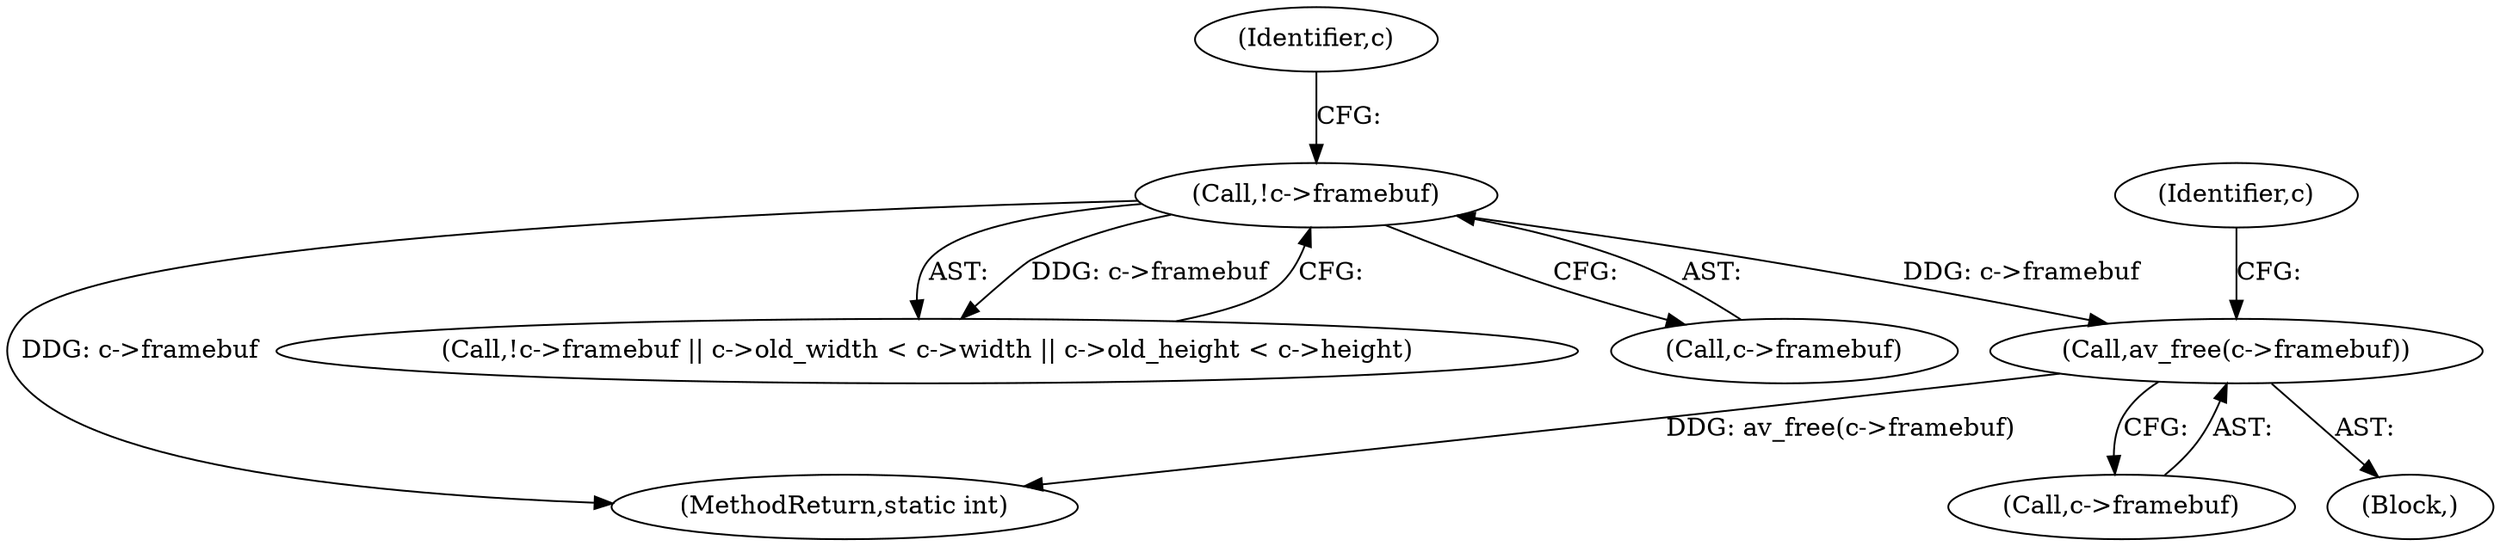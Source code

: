 digraph "0_FFmpeg_e07ac727c1cc9eed39e7f9117c97006f719864bd@API" {
"1000146" [label="(Call,av_free(c->framebuf))"];
"1000106" [label="(Call,!c->framebuf)"];
"1000125" [label="(Block,)"];
"1000146" [label="(Call,av_free(c->framebuf))"];
"1000298" [label="(MethodReturn,static int)"];
"1000152" [label="(Identifier,c)"];
"1000113" [label="(Identifier,c)"];
"1000147" [label="(Call,c->framebuf)"];
"1000105" [label="(Call,!c->framebuf || c->old_width < c->width || c->old_height < c->height)"];
"1000106" [label="(Call,!c->framebuf)"];
"1000107" [label="(Call,c->framebuf)"];
"1000146" -> "1000125"  [label="AST: "];
"1000146" -> "1000147"  [label="CFG: "];
"1000147" -> "1000146"  [label="AST: "];
"1000152" -> "1000146"  [label="CFG: "];
"1000146" -> "1000298"  [label="DDG: av_free(c->framebuf)"];
"1000106" -> "1000146"  [label="DDG: c->framebuf"];
"1000106" -> "1000105"  [label="AST: "];
"1000106" -> "1000107"  [label="CFG: "];
"1000107" -> "1000106"  [label="AST: "];
"1000113" -> "1000106"  [label="CFG: "];
"1000105" -> "1000106"  [label="CFG: "];
"1000106" -> "1000298"  [label="DDG: c->framebuf"];
"1000106" -> "1000105"  [label="DDG: c->framebuf"];
}
